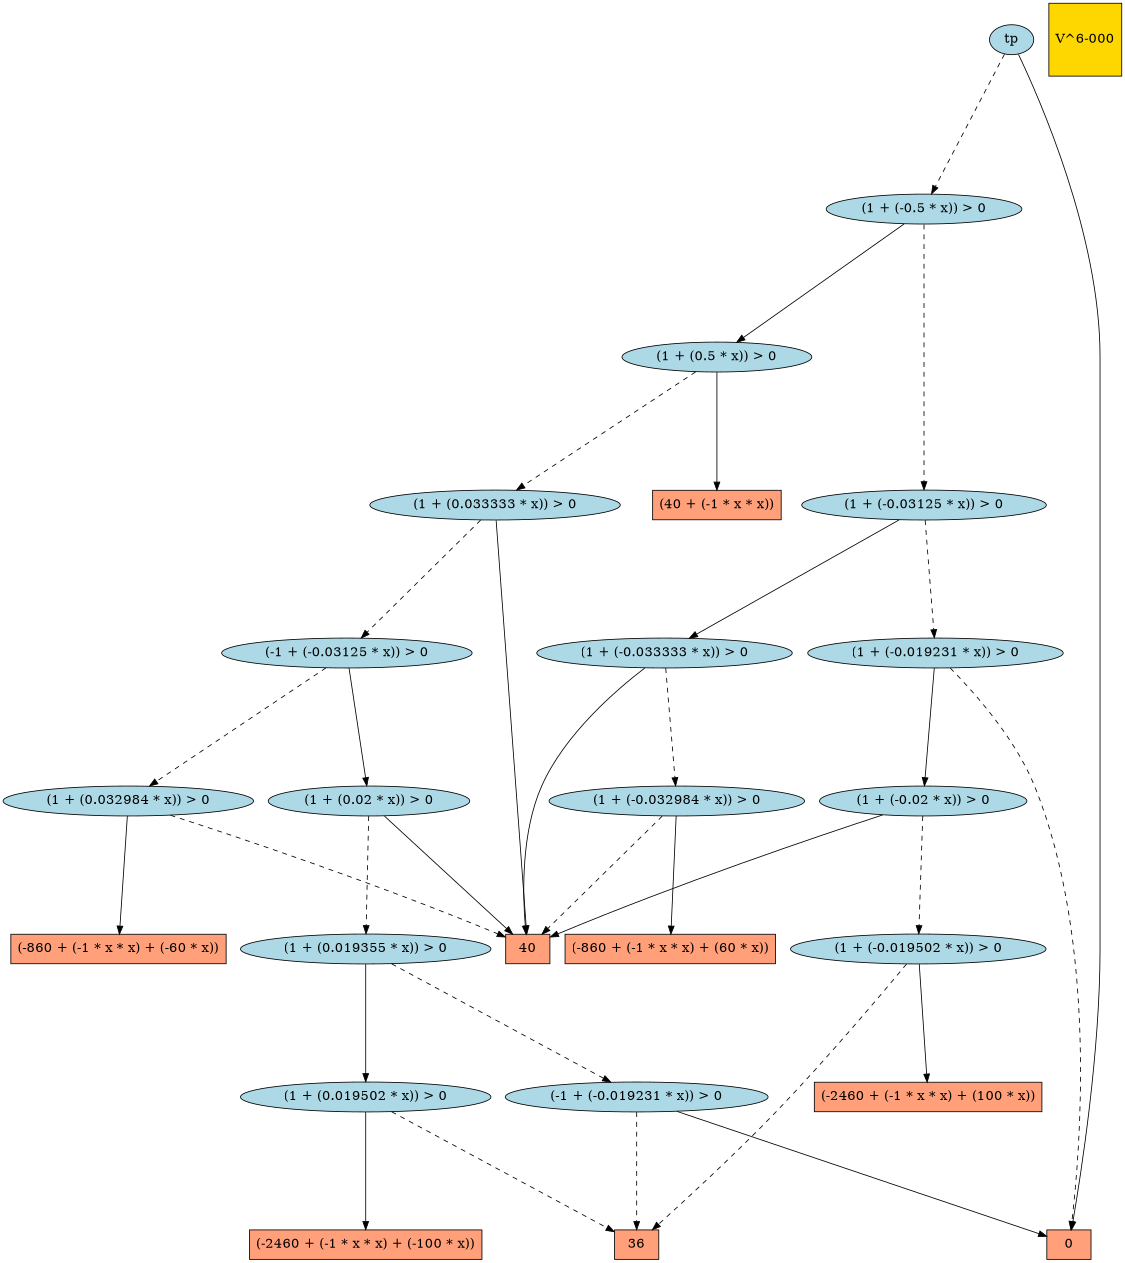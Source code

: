 digraph G { 
graph [ fontname = "Helvetica",fontsize="16",ratio = "auto",
        size="7.5,10",ranksep="2.00" ];
node [fontsize="16"];
"13501" [label="(1 + (0.02 * x)) > 0",fillcolor=lightblue,color=black,shape=ellipse,style=filled];
"13502" [label="(-1 + (-0.03125 * x)) > 0",fillcolor=lightblue,color=black,shape=ellipse,style=filled];
"13503" [label="(1 + (0.033333 * x)) > 0",fillcolor=lightblue,color=black,shape=ellipse,style=filled];
"13500" [label="(1 + (0.019355 * x)) > 0",fillcolor=lightblue,color=black,shape=ellipse,style=filled];
"12835" [label="(1 + (0.019502 * x)) > 0",fillcolor=lightblue,color=black,shape=ellipse,style=filled];
"2955" [label="(-860 + (-1 * x * x) + (-60 * x))",fillcolor=lightsalmon,color=black,shape=box,style=filled];
"4513" [label="(1 + (-0.033333 * x)) > 0",fillcolor=lightblue,color=black,shape=ellipse,style=filled];
"4512" [label="(1 + (-0.032984 * x)) > 0",fillcolor=lightblue,color=black,shape=ellipse,style=filled];
"8547" [label="(1 + (-0.02 * x)) > 0",fillcolor=lightblue,color=black,shape=ellipse,style=filled];
"8548" [label="(1 + (-0.019231 * x)) > 0",fillcolor=lightblue,color=black,shape=ellipse,style=filled];
"8549" [label="(1 + (-0.03125 * x)) > 0",fillcolor=lightblue,color=black,shape=ellipse,style=filled];
"3712" [label="(1 + (0.032984 * x)) > 0",fillcolor=lightblue,color=black,shape=ellipse,style=filled];
"9637" [label="(-2460 + (-1 * x * x) + (-100 * x))",fillcolor=lightsalmon,color=black,shape=box,style=filled];
"8546" [label="(1 + (-0.019502 * x)) > 0",fillcolor=lightblue,color=black,shape=ellipse,style=filled];
"14166" [label="(1 + (-0.5 * x)) > 0",fillcolor=lightblue,color=black,shape=ellipse,style=filled];
"14165" [label="(1 + (0.5 * x)) > 0",fillcolor=lightblue,color=black,shape=ellipse,style=filled];
"189" [label="36",fillcolor=lightsalmon,color=black,shape=box,style=filled];
"1" [label="0",fillcolor=lightsalmon,color=black,shape=box,style=filled];
"5" [label="40",fillcolor=lightsalmon,color=black,shape=box,style=filled];
"10021" [label="(-1 + (-0.019231 * x)) > 0",fillcolor=lightblue,color=black,shape=ellipse,style=filled];
"8007" [label="(-2460 + (-1 * x * x) + (100 * x))",fillcolor=lightsalmon,color=black,shape=box,style=filled];
"14169" [label="tp",fillcolor=lightblue,color=black,shape=ellipse,style=filled];
"8" [label="(40 + (-1 * x * x))",fillcolor=lightsalmon,color=black,shape=box,style=filled];
"2450" [label="(-860 + (-1 * x * x) + (60 * x))",fillcolor=lightsalmon,color=black,shape=box,style=filled];
"_temp_" [label="V^6-000",fillcolor=gold1,color=black,shape=square,style=filled];
"13501" -> "5" [color=black,style=solid];
"13501" -> "13500" [color=black,style=dashed];
"13502" -> "13501" [color=black,style=solid];
"13502" -> "3712" [color=black,style=dashed];
"13503" -> "13502" [color=black,style=dashed];
"13503" -> "5" [color=black,style=solid];
"13500" -> "10021" [color=black,style=dashed];
"13500" -> "12835" [color=black,style=solid];
"12835" -> "9637" [color=black,style=solid];
"12835" -> "189" [color=black,style=dashed];
"4513" -> "5" [color=black,style=solid];
"4513" -> "4512" [color=black,style=dashed];
"4512" -> "5" [color=black,style=dashed];
"4512" -> "2450" [color=black,style=solid];
"8547" -> "8546" [color=black,style=dashed];
"8547" -> "5" [color=black,style=solid];
"8548" -> "1" [color=black,style=dashed];
"8548" -> "8547" [color=black,style=solid];
"8549" -> "4513" [color=black,style=solid];
"8549" -> "8548" [color=black,style=dashed];
"3712" -> "2955" [color=black,style=solid];
"3712" -> "5" [color=black,style=dashed];
"8546" -> "8007" [color=black,style=solid];
"8546" -> "189" [color=black,style=dashed];
"14166" -> "14165" [color=black,style=solid];
"14166" -> "8549" [color=black,style=dashed];
"14165" -> "13503" [color=black,style=dashed];
"14165" -> "8" [color=black,style=solid];
"10021" -> "1" [color=black,style=solid];
"10021" -> "189" [color=black,style=dashed];
"14169" -> "1" [color=black,style=solid];
"14169" -> "14166" [color=black,style=dashed];
}

